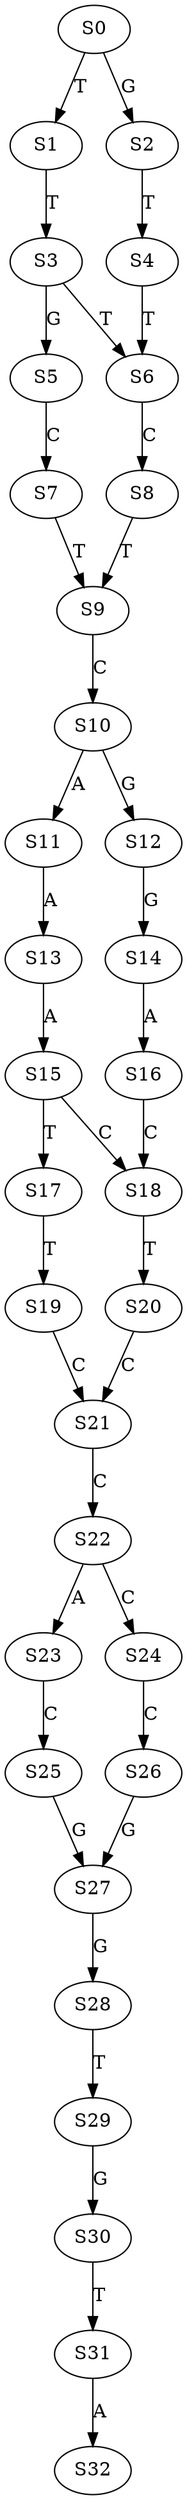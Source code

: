 strict digraph  {
	S0 -> S1 [ label = T ];
	S0 -> S2 [ label = G ];
	S1 -> S3 [ label = T ];
	S2 -> S4 [ label = T ];
	S3 -> S5 [ label = G ];
	S3 -> S6 [ label = T ];
	S4 -> S6 [ label = T ];
	S5 -> S7 [ label = C ];
	S6 -> S8 [ label = C ];
	S7 -> S9 [ label = T ];
	S8 -> S9 [ label = T ];
	S9 -> S10 [ label = C ];
	S10 -> S11 [ label = A ];
	S10 -> S12 [ label = G ];
	S11 -> S13 [ label = A ];
	S12 -> S14 [ label = G ];
	S13 -> S15 [ label = A ];
	S14 -> S16 [ label = A ];
	S15 -> S17 [ label = T ];
	S15 -> S18 [ label = C ];
	S16 -> S18 [ label = C ];
	S17 -> S19 [ label = T ];
	S18 -> S20 [ label = T ];
	S19 -> S21 [ label = C ];
	S20 -> S21 [ label = C ];
	S21 -> S22 [ label = C ];
	S22 -> S23 [ label = A ];
	S22 -> S24 [ label = C ];
	S23 -> S25 [ label = C ];
	S24 -> S26 [ label = C ];
	S25 -> S27 [ label = G ];
	S26 -> S27 [ label = G ];
	S27 -> S28 [ label = G ];
	S28 -> S29 [ label = T ];
	S29 -> S30 [ label = G ];
	S30 -> S31 [ label = T ];
	S31 -> S32 [ label = A ];
}
